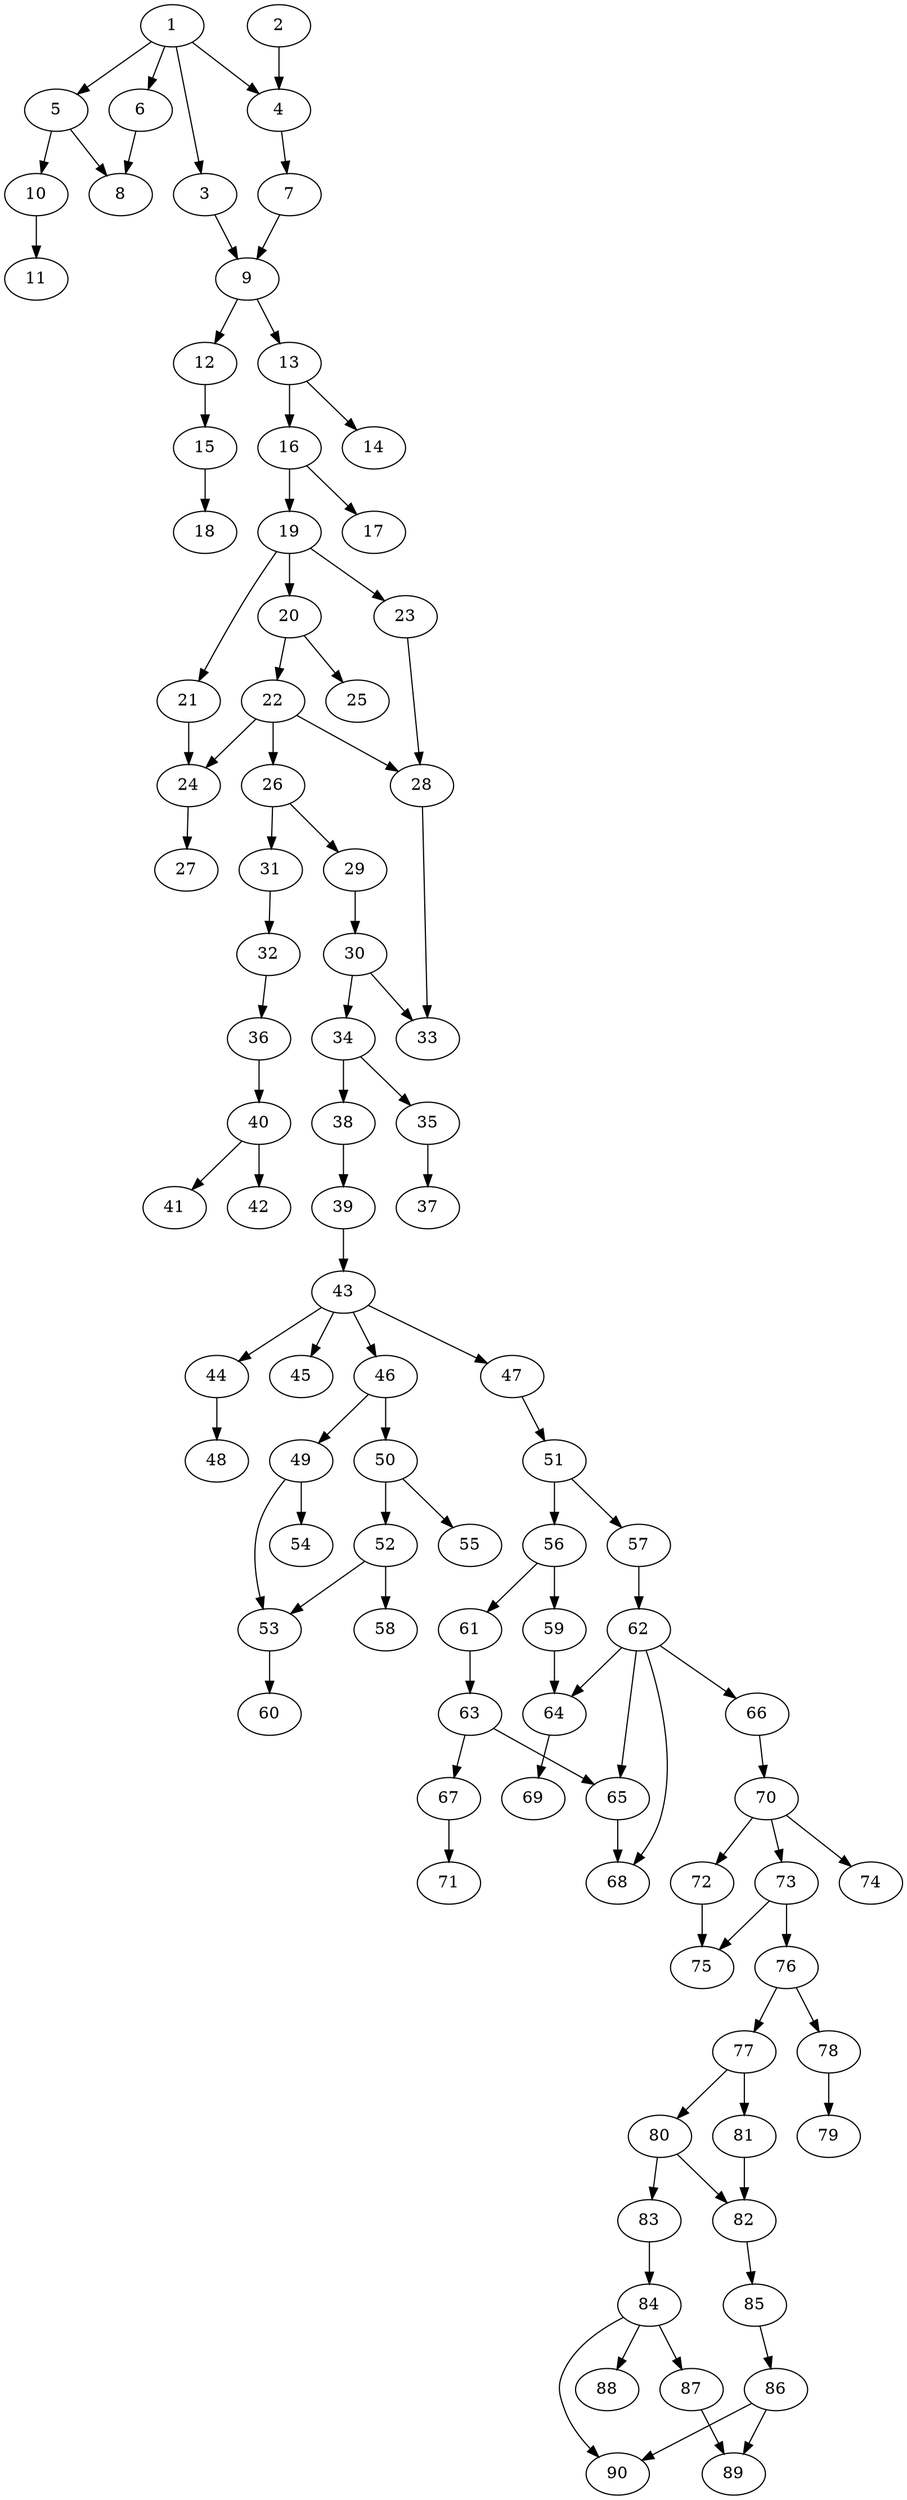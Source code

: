 // DAG automatically generated by daggen at Wed Apr 12 12:23:39 2017
// ./daggen --dot -n 90 --jump=3 --fat=0.2 --regularity=0.2 --density=0.6 
digraph G {
  1 [size="611037561056", alpha="0.15"]
  1 -> 3 [size ="536870912"]
  1 -> 4 [size ="536870912"]
  1 -> 5 [size ="536870912"]
  1 -> 6 [size ="536870912"]
  2 [size="13505165564", alpha="0.13"]
  2 -> 4 [size ="33554432"]
  3 [size="38917829569", alpha="0.00"]
  3 -> 9 [size ="75497472"]
  4 [size="28991029248", alpha="0.05"]
  4 -> 7 [size ="75497472"]
  5 [size="28991029248", alpha="0.13"]
  5 -> 8 [size ="75497472"]
  5 -> 10 [size ="75497472"]
  6 [size="231928233984", alpha="0.20"]
  6 -> 8 [size ="301989888"]
  7 [size="549755813888", alpha="0.08"]
  7 -> 9 [size ="536870912"]
  8 [size="13652824771", alpha="0.06"]
  9 [size="1426061868", alpha="0.04"]
  9 -> 12 [size ="33554432"]
  9 -> 13 [size ="33554432"]
  10 [size="782757789696", alpha="0.19"]
  10 -> 11 [size ="679477248"]
  11 [size="24170927624", alpha="0.19"]
  12 [size="34354898578", alpha="0.07"]
  12 -> 15 [size ="75497472"]
  13 [size="2685306521", alpha="0.01"]
  13 -> 14 [size ="301989888"]
  13 -> 16 [size ="301989888"]
  14 [size="97848449902", alpha="0.18"]
  15 [size="663547671693", alpha="0.09"]
  15 -> 18 [size ="679477248"]
  16 [size="23234014481", alpha="0.01"]
  16 -> 17 [size ="838860800"]
  16 -> 19 [size ="838860800"]
  17 [size="1073741824000", alpha="0.15"]
  18 [size="134217728000", alpha="0.02"]
  19 [size="618169950684", alpha="0.19"]
  19 -> 20 [size ="536870912"]
  19 -> 21 [size ="536870912"]
  19 -> 23 [size ="536870912"]
  20 [size="16555938627", alpha="0.08"]
  20 -> 22 [size ="679477248"]
  20 -> 25 [size ="679477248"]
  21 [size="80199330984", alpha="0.10"]
  21 -> 24 [size ="134217728"]
  22 [size="2823415523", alpha="0.00"]
  22 -> 24 [size ="75497472"]
  22 -> 26 [size ="75497472"]
  22 -> 28 [size ="75497472"]
  23 [size="8589934592", alpha="0.00"]
  23 -> 28 [size ="33554432"]
  24 [size="461031461095", alpha="0.19"]
  24 -> 27 [size ="838860800"]
  25 [size="887364632", alpha="0.08"]
  26 [size="134217728000", alpha="0.04"]
  26 -> 29 [size ="209715200"]
  26 -> 31 [size ="209715200"]
  27 [size="1453796448", alpha="0.18"]
  28 [size="28682947153", alpha="0.05"]
  28 -> 33 [size ="838860800"]
  29 [size="549755813888", alpha="0.19"]
  29 -> 30 [size ="536870912"]
  30 [size="68719476736", alpha="0.07"]
  30 -> 33 [size ="134217728"]
  30 -> 34 [size ="134217728"]
  31 [size="16415381294", alpha="0.14"]
  31 -> 32 [size ="536870912"]
  32 [size="347975956089", alpha="0.14"]
  32 -> 36 [size ="411041792"]
  33 [size="410756688628", alpha="0.04"]
  34 [size="30081799551", alpha="0.17"]
  34 -> 35 [size ="679477248"]
  34 -> 38 [size ="679477248"]
  35 [size="68719476736", alpha="0.04"]
  35 -> 37 [size ="134217728"]
  36 [size="10663094120", alpha="0.17"]
  36 -> 40 [size ="33554432"]
  37 [size="382472847521", alpha="0.04"]
  38 [size="68719476736", alpha="0.00"]
  38 -> 39 [size ="134217728"]
  39 [size="2074969855", alpha="0.15"]
  39 -> 43 [size ="33554432"]
  40 [size="6201622762", alpha="0.04"]
  40 -> 41 [size ="209715200"]
  40 -> 42 [size ="209715200"]
  41 [size="534602630848", alpha="0.11"]
  42 [size="96051852723", alpha="0.09"]
  43 [size="107387069291", alpha="0.10"]
  43 -> 44 [size ="209715200"]
  43 -> 45 [size ="209715200"]
  43 -> 46 [size ="209715200"]
  43 -> 47 [size ="209715200"]
  44 [size="134217728000", alpha="0.05"]
  44 -> 48 [size ="209715200"]
  45 [size="45446988408", alpha="0.11"]
  46 [size="7788449290", alpha="0.18"]
  46 -> 49 [size ="679477248"]
  46 -> 50 [size ="679477248"]
  47 [size="8589934592", alpha="0.09"]
  47 -> 51 [size ="33554432"]
  48 [size="139796546242", alpha="0.08"]
  49 [size="96811821134", alpha="0.16"]
  49 -> 53 [size ="411041792"]
  49 -> 54 [size ="411041792"]
  50 [size="782757789696", alpha="0.06"]
  50 -> 52 [size ="679477248"]
  50 -> 55 [size ="679477248"]
  51 [size="650436582074", alpha="0.20"]
  51 -> 56 [size ="411041792"]
  51 -> 57 [size ="411041792"]
  52 [size="546184535", alpha="0.07"]
  52 -> 53 [size ="33554432"]
  52 -> 58 [size ="33554432"]
  53 [size="6430061160", alpha="0.01"]
  53 -> 60 [size ="134217728"]
  54 [size="420336845396", alpha="0.16"]
  55 [size="18490744643", alpha="0.06"]
  56 [size="29762571696", alpha="0.08"]
  56 -> 59 [size ="536870912"]
  56 -> 61 [size ="536870912"]
  57 [size="31164100509", alpha="0.15"]
  57 -> 62 [size ="679477248"]
  58 [size="26799734602", alpha="0.15"]
  59 [size="16423748439", alpha="0.11"]
  59 -> 64 [size ="301989888"]
  60 [size="1377378881387", alpha="0.05"]
  61 [size="549755813888", alpha="0.09"]
  61 -> 63 [size ="536870912"]
  62 [size="18418583246", alpha="0.15"]
  62 -> 64 [size ="33554432"]
  62 -> 65 [size ="33554432"]
  62 -> 66 [size ="33554432"]
  62 -> 68 [size ="33554432"]
  63 [size="769693714726", alpha="0.14"]
  63 -> 65 [size ="838860800"]
  63 -> 67 [size ="838860800"]
  64 [size="68719476736", alpha="0.04"]
  64 -> 69 [size ="134217728"]
  65 [size="134217728000", alpha="0.10"]
  65 -> 68 [size ="209715200"]
  66 [size="41192604862", alpha="0.06"]
  66 -> 70 [size ="679477248"]
  67 [size="869648701480", alpha="0.15"]
  67 -> 71 [size ="536870912"]
  68 [size="1024152408974", alpha="0.12"]
  69 [size="123111954780", alpha="0.10"]
  70 [size="9841125496", alpha="0.11"]
  70 -> 72 [size ="411041792"]
  70 -> 73 [size ="411041792"]
  70 -> 74 [size ="411041792"]
  71 [size="350425707736", alpha="0.02"]
  72 [size="21366498101", alpha="0.10"]
  72 -> 75 [size ="33554432"]
  73 [size="549755813888", alpha="0.10"]
  73 -> 75 [size ="536870912"]
  73 -> 76 [size ="536870912"]
  74 [size="1624376908", alpha="0.18"]
  75 [size="76408843063", alpha="0.03"]
  76 [size="5641092616", alpha="0.14"]
  76 -> 77 [size ="134217728"]
  76 -> 78 [size ="134217728"]
  77 [size="43263516194", alpha="0.10"]
  77 -> 80 [size ="838860800"]
  77 -> 81 [size ="838860800"]
  78 [size="24742722914", alpha="0.16"]
  78 -> 79 [size ="33554432"]
  79 [size="549755813888", alpha="0.16"]
  80 [size="6950684680", alpha="0.07"]
  80 -> 82 [size ="411041792"]
  80 -> 83 [size ="411041792"]
  81 [size="5009650200", alpha="0.09"]
  81 -> 82 [size ="209715200"]
  82 [size="231928233984", alpha="0.15"]
  82 -> 85 [size ="301989888"]
  83 [size="134217728000", alpha="0.13"]
  83 -> 84 [size ="209715200"]
  84 [size="368293445632", alpha="0.09"]
  84 -> 87 [size ="411041792"]
  84 -> 88 [size ="411041792"]
  84 -> 90 [size ="411041792"]
  85 [size="200508072998", alpha="0.09"]
  85 -> 86 [size ="209715200"]
  86 [size="2091126344", alpha="0.15"]
  86 -> 89 [size ="33554432"]
  86 -> 90 [size ="33554432"]
  87 [size="68719476736", alpha="0.18"]
  87 -> 89 [size ="134217728"]
  88 [size="7632308111", alpha="0.13"]
  89 [size="28991029248", alpha="0.14"]
  90 [size="23003438564", alpha="0.04"]
}
